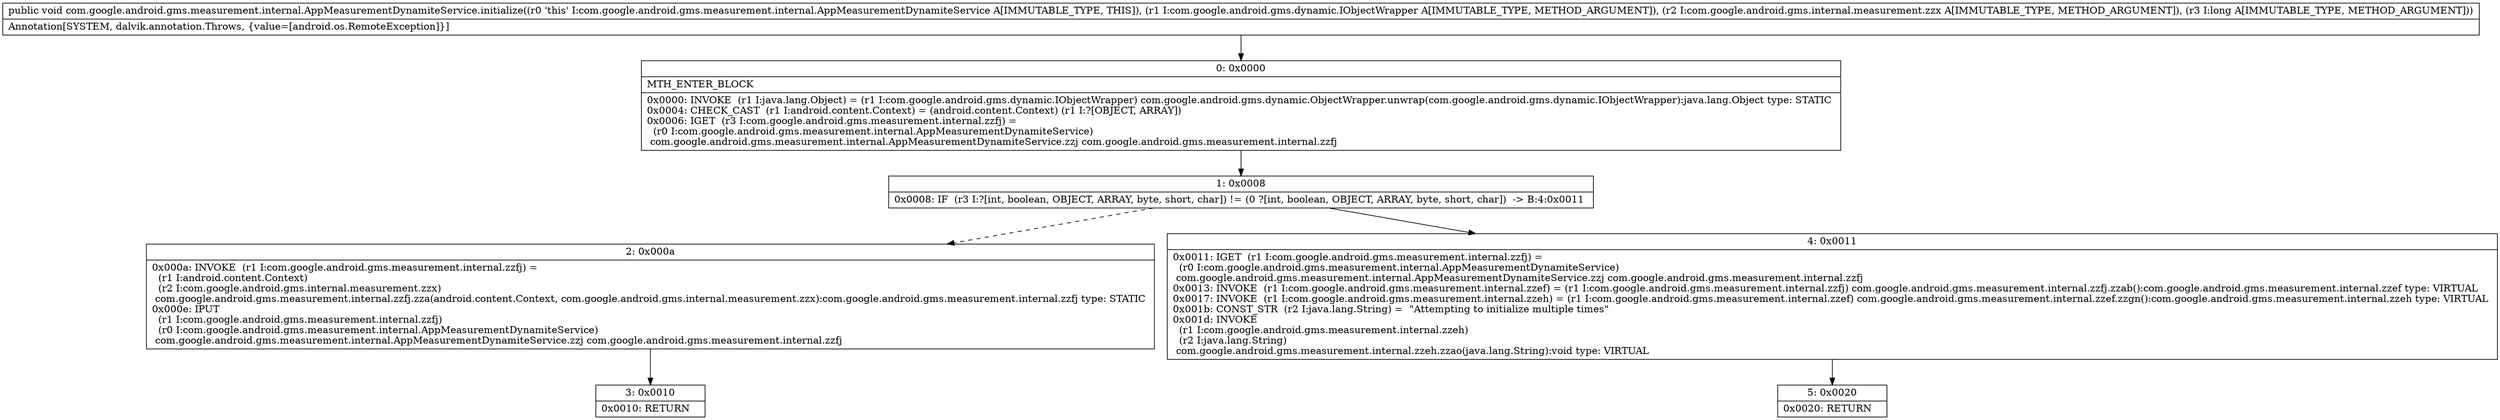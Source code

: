 digraph "CFG forcom.google.android.gms.measurement.internal.AppMeasurementDynamiteService.initialize(Lcom\/google\/android\/gms\/dynamic\/IObjectWrapper;Lcom\/google\/android\/gms\/internal\/measurement\/zzx;J)V" {
Node_0 [shape=record,label="{0\:\ 0x0000|MTH_ENTER_BLOCK\l|0x0000: INVOKE  (r1 I:java.lang.Object) = (r1 I:com.google.android.gms.dynamic.IObjectWrapper) com.google.android.gms.dynamic.ObjectWrapper.unwrap(com.google.android.gms.dynamic.IObjectWrapper):java.lang.Object type: STATIC \l0x0004: CHECK_CAST  (r1 I:android.content.Context) = (android.content.Context) (r1 I:?[OBJECT, ARRAY]) \l0x0006: IGET  (r3 I:com.google.android.gms.measurement.internal.zzfj) = \l  (r0 I:com.google.android.gms.measurement.internal.AppMeasurementDynamiteService)\l com.google.android.gms.measurement.internal.AppMeasurementDynamiteService.zzj com.google.android.gms.measurement.internal.zzfj \l}"];
Node_1 [shape=record,label="{1\:\ 0x0008|0x0008: IF  (r3 I:?[int, boolean, OBJECT, ARRAY, byte, short, char]) != (0 ?[int, boolean, OBJECT, ARRAY, byte, short, char])  \-\> B:4:0x0011 \l}"];
Node_2 [shape=record,label="{2\:\ 0x000a|0x000a: INVOKE  (r1 I:com.google.android.gms.measurement.internal.zzfj) = \l  (r1 I:android.content.Context)\l  (r2 I:com.google.android.gms.internal.measurement.zzx)\l com.google.android.gms.measurement.internal.zzfj.zza(android.content.Context, com.google.android.gms.internal.measurement.zzx):com.google.android.gms.measurement.internal.zzfj type: STATIC \l0x000e: IPUT  \l  (r1 I:com.google.android.gms.measurement.internal.zzfj)\l  (r0 I:com.google.android.gms.measurement.internal.AppMeasurementDynamiteService)\l com.google.android.gms.measurement.internal.AppMeasurementDynamiteService.zzj com.google.android.gms.measurement.internal.zzfj \l}"];
Node_3 [shape=record,label="{3\:\ 0x0010|0x0010: RETURN   \l}"];
Node_4 [shape=record,label="{4\:\ 0x0011|0x0011: IGET  (r1 I:com.google.android.gms.measurement.internal.zzfj) = \l  (r0 I:com.google.android.gms.measurement.internal.AppMeasurementDynamiteService)\l com.google.android.gms.measurement.internal.AppMeasurementDynamiteService.zzj com.google.android.gms.measurement.internal.zzfj \l0x0013: INVOKE  (r1 I:com.google.android.gms.measurement.internal.zzef) = (r1 I:com.google.android.gms.measurement.internal.zzfj) com.google.android.gms.measurement.internal.zzfj.zzab():com.google.android.gms.measurement.internal.zzef type: VIRTUAL \l0x0017: INVOKE  (r1 I:com.google.android.gms.measurement.internal.zzeh) = (r1 I:com.google.android.gms.measurement.internal.zzef) com.google.android.gms.measurement.internal.zzef.zzgn():com.google.android.gms.measurement.internal.zzeh type: VIRTUAL \l0x001b: CONST_STR  (r2 I:java.lang.String) =  \"Attempting to initialize multiple times\" \l0x001d: INVOKE  \l  (r1 I:com.google.android.gms.measurement.internal.zzeh)\l  (r2 I:java.lang.String)\l com.google.android.gms.measurement.internal.zzeh.zzao(java.lang.String):void type: VIRTUAL \l}"];
Node_5 [shape=record,label="{5\:\ 0x0020|0x0020: RETURN   \l}"];
MethodNode[shape=record,label="{public void com.google.android.gms.measurement.internal.AppMeasurementDynamiteService.initialize((r0 'this' I:com.google.android.gms.measurement.internal.AppMeasurementDynamiteService A[IMMUTABLE_TYPE, THIS]), (r1 I:com.google.android.gms.dynamic.IObjectWrapper A[IMMUTABLE_TYPE, METHOD_ARGUMENT]), (r2 I:com.google.android.gms.internal.measurement.zzx A[IMMUTABLE_TYPE, METHOD_ARGUMENT]), (r3 I:long A[IMMUTABLE_TYPE, METHOD_ARGUMENT]))  | Annotation[SYSTEM, dalvik.annotation.Throws, \{value=[android.os.RemoteException]\}]\l}"];
MethodNode -> Node_0;
Node_0 -> Node_1;
Node_1 -> Node_2[style=dashed];
Node_1 -> Node_4;
Node_2 -> Node_3;
Node_4 -> Node_5;
}

